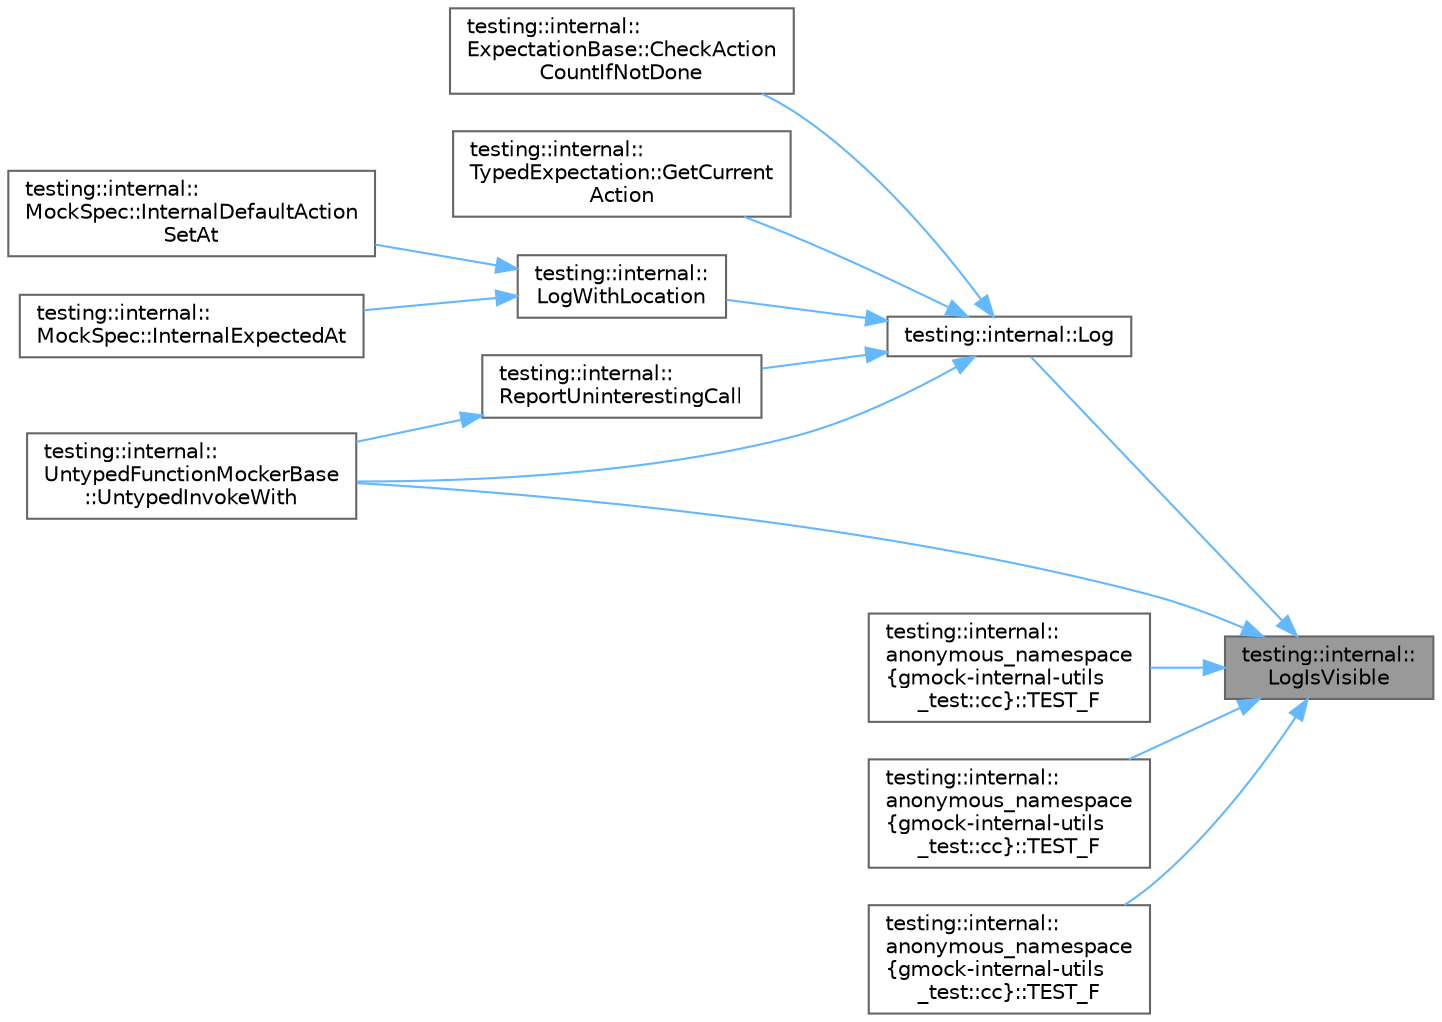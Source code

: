digraph "testing::internal::LogIsVisible"
{
 // LATEX_PDF_SIZE
  bgcolor="transparent";
  edge [fontname=Helvetica,fontsize=10,labelfontname=Helvetica,labelfontsize=10];
  node [fontname=Helvetica,fontsize=10,shape=box,height=0.2,width=0.4];
  rankdir="RL";
  Node1 [id="Node000001",label="testing::internal::\lLogIsVisible",height=0.2,width=0.4,color="gray40", fillcolor="grey60", style="filled", fontcolor="black",tooltip=" "];
  Node1 -> Node2 [id="edge1_Node000001_Node000002",dir="back",color="steelblue1",style="solid",tooltip=" "];
  Node2 [id="Node000002",label="testing::internal::Log",height=0.2,width=0.4,color="grey40", fillcolor="white", style="filled",URL="$namespacetesting_1_1internal.html#a8a57ce0412334a3f487bbaa8321febbe",tooltip=" "];
  Node2 -> Node3 [id="edge2_Node000002_Node000003",dir="back",color="steelblue1",style="solid",tooltip=" "];
  Node3 [id="Node000003",label="testing::internal::\lExpectationBase::CheckAction\lCountIfNotDone",height=0.2,width=0.4,color="grey40", fillcolor="white", style="filled",URL="$classtesting_1_1internal_1_1_expectation_base.html#aaeb143b6f8676e9a6fb9b17678344f03",tooltip=" "];
  Node2 -> Node4 [id="edge3_Node000002_Node000004",dir="back",color="steelblue1",style="solid",tooltip=" "];
  Node4 [id="Node000004",label="testing::internal::\lTypedExpectation::GetCurrent\lAction",height=0.2,width=0.4,color="grey40", fillcolor="white", style="filled",URL="$classtesting_1_1internal_1_1_typed_expectation.html#a039235cfa42b99c00185745a384dccee",tooltip=" "];
  Node2 -> Node5 [id="edge4_Node000002_Node000005",dir="back",color="steelblue1",style="solid",tooltip=" "];
  Node5 [id="Node000005",label="testing::internal::\lLogWithLocation",height=0.2,width=0.4,color="grey40", fillcolor="white", style="filled",URL="$namespacetesting_1_1internal.html#a07f4411f23f8b1b731858be9dda3fdcc",tooltip=" "];
  Node5 -> Node6 [id="edge5_Node000005_Node000006",dir="back",color="steelblue1",style="solid",tooltip=" "];
  Node6 [id="Node000006",label="testing::internal::\lMockSpec::InternalDefaultAction\lSetAt",height=0.2,width=0.4,color="grey40", fillcolor="white", style="filled",URL="$classtesting_1_1internal_1_1_mock_spec.html#a44741bbfe9cbb2c26b48f83280143658",tooltip=" "];
  Node5 -> Node7 [id="edge6_Node000005_Node000007",dir="back",color="steelblue1",style="solid",tooltip=" "];
  Node7 [id="Node000007",label="testing::internal::\lMockSpec::InternalExpectedAt",height=0.2,width=0.4,color="grey40", fillcolor="white", style="filled",URL="$classtesting_1_1internal_1_1_mock_spec.html#a8d198d6bc95a3f3e885ae1def6d0d15e",tooltip=" "];
  Node2 -> Node8 [id="edge7_Node000002_Node000008",dir="back",color="steelblue1",style="solid",tooltip=" "];
  Node8 [id="Node000008",label="testing::internal::\lReportUninterestingCall",height=0.2,width=0.4,color="grey40", fillcolor="white", style="filled",URL="$namespacetesting_1_1internal.html#af045b703d8487374620a8106a76814ee",tooltip=" "];
  Node8 -> Node9 [id="edge8_Node000008_Node000009",dir="back",color="steelblue1",style="solid",tooltip=" "];
  Node9 [id="Node000009",label="testing::internal::\lUntypedFunctionMockerBase\l::UntypedInvokeWith",height=0.2,width=0.4,color="grey40", fillcolor="white", style="filled",URL="$classtesting_1_1internal_1_1_untyped_function_mocker_base.html#a819f2e6575f1245e65fc2040150b5bac",tooltip=" "];
  Node2 -> Node9 [id="edge9_Node000002_Node000009",dir="back",color="steelblue1",style="solid",tooltip=" "];
  Node1 -> Node10 [id="edge10_Node000001_Node000010",dir="back",color="steelblue1",style="solid",tooltip=" "];
  Node10 [id="Node000010",label="testing::internal::\lanonymous_namespace\l\{gmock-internal-utils\l_test::cc\}::TEST_F",height=0.2,width=0.4,color="grey40", fillcolor="white", style="filled",URL="$namespacetesting_1_1internal_1_1anonymous__namespace_02gmock-internal-utils__test_8cc_03.html#aa9bf61c54aaef6f6421d0c46641242bc",tooltip=" "];
  Node1 -> Node11 [id="edge11_Node000001_Node000011",dir="back",color="steelblue1",style="solid",tooltip=" "];
  Node11 [id="Node000011",label="testing::internal::\lanonymous_namespace\l\{gmock-internal-utils\l_test::cc\}::TEST_F",height=0.2,width=0.4,color="grey40", fillcolor="white", style="filled",URL="$namespacetesting_1_1internal_1_1anonymous__namespace_02gmock-internal-utils__test_8cc_03.html#a593f4ef5367b8fe67047ad1226d0ffb1",tooltip=" "];
  Node1 -> Node12 [id="edge12_Node000001_Node000012",dir="back",color="steelblue1",style="solid",tooltip=" "];
  Node12 [id="Node000012",label="testing::internal::\lanonymous_namespace\l\{gmock-internal-utils\l_test::cc\}::TEST_F",height=0.2,width=0.4,color="grey40", fillcolor="white", style="filled",URL="$namespacetesting_1_1internal_1_1anonymous__namespace_02gmock-internal-utils__test_8cc_03.html#ad0c01156b42d1982b81a2de7c4c96acf",tooltip=" "];
  Node1 -> Node9 [id="edge13_Node000001_Node000009",dir="back",color="steelblue1",style="solid",tooltip=" "];
}
